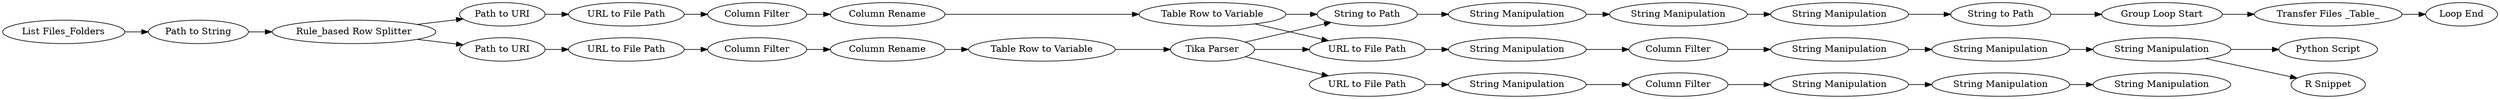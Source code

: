 digraph {
	"-2205921214241265131_1321" [label="String Manipulation"]
	"-2205921214241265131_1345" [label="Loop End"]
	"446946362080387089_1350" [label="URL to File Path"]
	"-2205921214241265131_1347" [label="Table Row to Variable"]
	"-2205921214241265131_1362" [label="String to Path"]
	"-2205921214241265131_1318" [label="Table Row to Variable"]
	"446946362080387089_1351" [label="Column Filter"]
	"2845018202465311070_1352" [label="Column Rename"]
	"-2205921214241265131_286" [label="String Manipulation"]
	"-2205921214241265131_1359" [label="Transfer Files _Table_"]
	"-2205921214241265131_1322" [label="String Manipulation"]
	"1877268650974514053_1332" [label="URL to File Path"]
	"-2205921214241265131_1331" [label="R Snippet"]
	"-2205921214241265131_1361" [label="Group Loop Start"]
	"-6169469415510959667_1333" [label="String Manipulation"]
	"-2205921214241265131_1339" [label="String Manipulation"]
	"-2205921214241265131_1357" [label="String Manipulation"]
	"-2205921214241265131_1317" [label="List Files_Folders"]
	"-6169469415510959667_1336" [label="Column Filter"]
	"446946362080387089_1352" [label="Column Rename"]
	"-2205921214241265131_1341" [label="String Manipulation"]
	"-6169469415510959667_1332" [label="URL to File Path"]
	"-2205921214241265131_1363" [label="Python Script"]
	"-2205921214241265131_1340" [label="String Manipulation"]
	"-2205921214241265131_1" [label="Tika Parser"]
	"2845018202465311070_1349" [label="Path to URI"]
	"-2205921214241265131_1358" [label="String Manipulation"]
	"-2205921214241265131_1319" [label="Path to String"]
	"-2205921214241265131_1360" [label="String to Path"]
	"-2205921214241265131_1356" [label="String Manipulation"]
	"1877268650974514053_1336" [label="Column Filter"]
	"1877268650974514053_1333" [label="String Manipulation"]
	"2845018202465311070_1351" [label="Column Filter"]
	"446946362080387089_1349" [label="Path to URI"]
	"-2205921214241265131_1346" [label="Rule_based Row Splitter"]
	"2845018202465311070_1350" [label="URL to File Path"]
	"-6169469415510959667_1333" -> "-6169469415510959667_1336"
	"-6169469415510959667_1332" -> "-6169469415510959667_1333"
	"-2205921214241265131_1346" -> "2845018202465311070_1349"
	"-2205921214241265131_1347" -> "-2205921214241265131_1360"
	"-2205921214241265131_1358" -> "-2205921214241265131_1362"
	"-2205921214241265131_1" -> "1877268650974514053_1332"
	"2845018202465311070_1349" -> "2845018202465311070_1350"
	"-6169469415510959667_1336" -> "-2205921214241265131_1339"
	"-2205921214241265131_1356" -> "-2205921214241265131_1358"
	"-2205921214241265131_1317" -> "-2205921214241265131_1319"
	"1877268650974514053_1332" -> "1877268650974514053_1333"
	"-2205921214241265131_1347" -> "1877268650974514053_1332"
	"-2205921214241265131_1346" -> "446946362080387089_1349"
	"2845018202465311070_1351" -> "2845018202465311070_1352"
	"1877268650974514053_1336" -> "-2205921214241265131_286"
	"-2205921214241265131_1357" -> "-2205921214241265131_1356"
	"-2205921214241265131_1319" -> "-2205921214241265131_1346"
	"446946362080387089_1349" -> "446946362080387089_1350"
	"-2205921214241265131_1359" -> "-2205921214241265131_1345"
	"-2205921214241265131_1322" -> "-2205921214241265131_1331"
	"-2205921214241265131_1321" -> "-2205921214241265131_1322"
	"-2205921214241265131_1340" -> "-2205921214241265131_1341"
	"-2205921214241265131_1318" -> "-2205921214241265131_1"
	"2845018202465311070_1352" -> "-2205921214241265131_1347"
	"-2205921214241265131_1" -> "-2205921214241265131_1360"
	"-2205921214241265131_1322" -> "-2205921214241265131_1363"
	"2845018202465311070_1350" -> "2845018202465311070_1351"
	"-2205921214241265131_1339" -> "-2205921214241265131_1340"
	"1877268650974514053_1333" -> "1877268650974514053_1336"
	"-2205921214241265131_1" -> "-6169469415510959667_1332"
	"-2205921214241265131_286" -> "-2205921214241265131_1321"
	"-2205921214241265131_1361" -> "-2205921214241265131_1359"
	"-2205921214241265131_1362" -> "-2205921214241265131_1361"
	"-2205921214241265131_1360" -> "-2205921214241265131_1357"
	"446946362080387089_1351" -> "446946362080387089_1352"
	"446946362080387089_1352" -> "-2205921214241265131_1318"
	"446946362080387089_1350" -> "446946362080387089_1351"
	rankdir=LR
}
